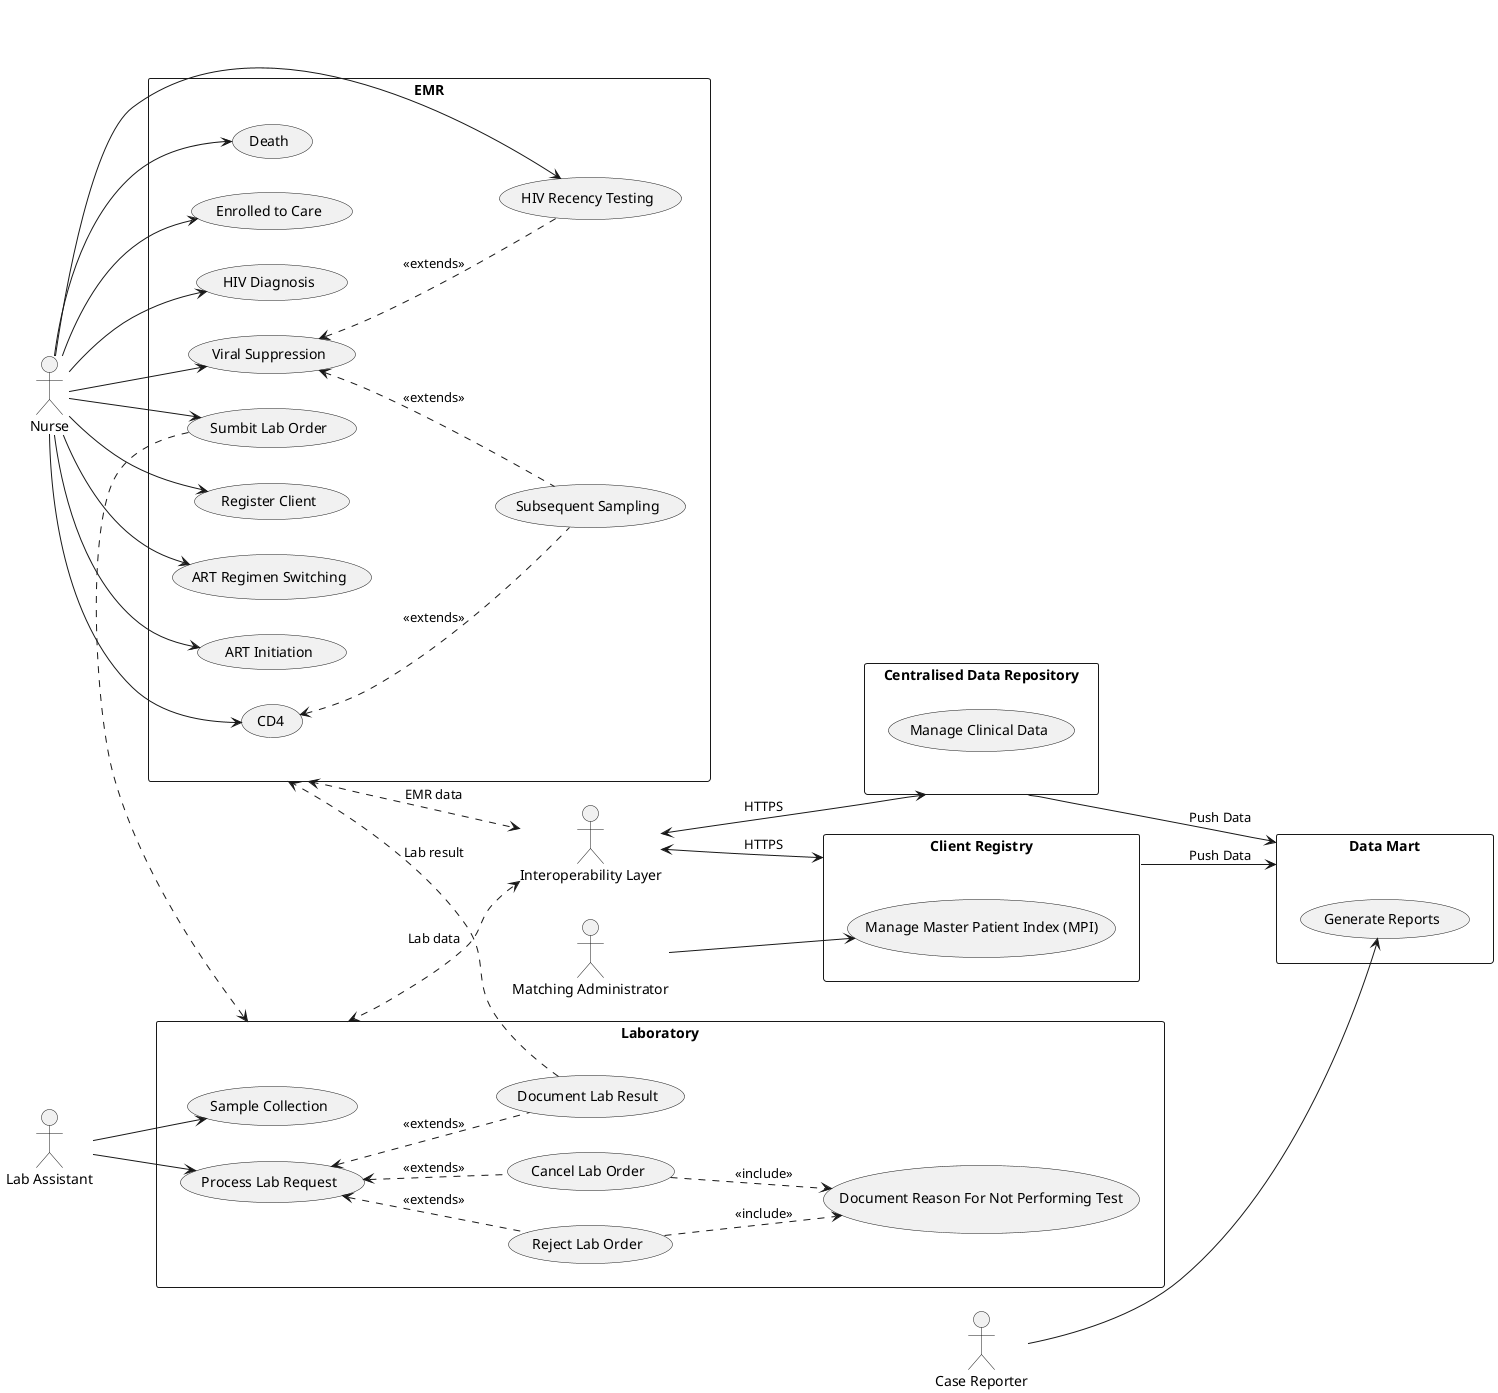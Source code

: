 @startuml UseCaseDiagram
left to right direction
actor "Nurse" as nurse
rectangle EMR {
  usecase "Register Client" as UC1
  usecase "ART Regimen Switching" as UC2
  usecase "ART Initiation" as UC3
  usecase "CD4" as UC4
  usecase "Death" as UC5
  usecase "Enrolled to Care" as UC6
  usecase "HIV Diagnosis" as UC7
  usecase "Viral Suppression" as UC8
  usecase "Subsequent Sampling" as UC9
  usecase "Sumbit Lab Order" as UC10
  usecase "HIV Recency Testing" as UC11
}

nurse --> UC1
nurse --> UC2
nurse --> UC3
nurse --> UC4
nurse --> UC5
nurse --> UC6
nurse --> UC7
nurse --> UC8
nurse --> UC10
nurse --> UC11

(UC4) <.. (UC9) : "<<extends>>"
(UC8) <.. (UC9) : "<<extends>>"
(UC8) <.. (UC11) : "<<extends>>"


actor "Lab Assistant" as labAssistant
rectangle Laboratory {
  usecase "Sample Collection" as UC14
  usecase "Process Lab Request" as UC15
  usecase "Document Lab Result" as UC16
  usecase "Reject Lab Order" as UC17
  usecase "Cancel Lab Order" as UC18
  usecase "Document Reason For Not Performing Test" as UC19
}

labAssistant --> UC14
labAssistant --> UC15


(UC15) <.. (UC16) : "<<extends>>"
(UC15) <.. (UC17) : "<<extends>>"
(UC15) <.. (UC18) : "<<extends>>"

(UC18) ..> (UC19) : "<<include>>"
(UC17) ..> (UC19) : "<<include>>"

(UC10) ..> Laboratory

(UC16) ..> EMR : "Lab result"

actor "Interoperability Layer" as iol
rectangle "Centralised Data Repository" as cdr {
  usecase "Manage Clinical Data" as UC20
}

iol <--> cdr : "HTTPS"

EMR <..> iol : "EMR data"
Laboratory <..> iol : "Lab data"


actor "Matching Administrator" as macthingAdmin
rectangle "Client Registry" as cr {
  usecase "Manage Master Patient Index (MPI)" as UC21
}

macthingAdmin --> UC21

iol <--> cr : "HTTPS"

actor "Case Reporter" as caseReporter
rectangle "Data Mart" as dm {
  usecase "Generate Reports" as UC22
}

caseReporter --> UC22

cdr --> dm : "Push Data"
cr --> dm : "Push Data"

@enduml
